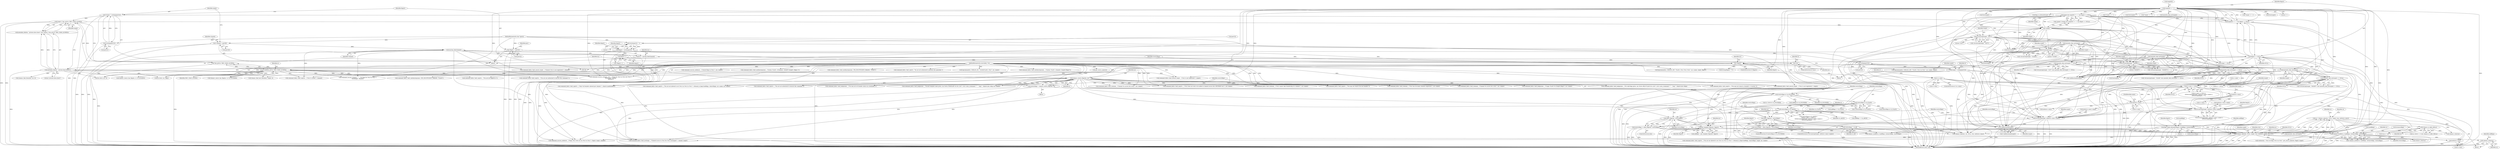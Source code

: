 digraph "0_atheme_c597156adc60a45b5f827793cd420945f47bc03b_1@API" {
"1001007" [label="(Call,chanacs_close(ca))"];
"1000974" [label="(Call,chanacs_modify(ca, &addflags, &removeflags, restrictflags))"];
"1000928" [label="(Call,ca = chanacs_open(mc, NULL, target, true, entity(si->smu)))"];
"1000930" [label="(Call,chanacs_open(mc, NULL, target, true, entity(si->smu)))"];
"1000588" [label="(Call,get_template_flags(mc, flagstr))"];
"1000527" [label="(Call,allow_flags(mc, restrictflags))"];
"1000468" [label="(Call,chanacs_source_flags(mc, si))"];
"1000171" [label="(Call,metadata_find(mc, \"private:close:closer\"))"];
"1000159" [label="(Call,!mc)"];
"1000154" [label="(Call,mc = mychan_find(channel))"];
"1000156" [label="(Call,mychan_find(channel))"];
"1000114" [label="(Call,*channel = parv[0])"];
"1000109" [label="(MethodParameterIn,char *parv[])"];
"1000177" [label="(Call,has_priv(si, PRIV_CHAN_AUSPEX))"];
"1000107" [label="(MethodParameterIn,sourceinfo_t *si)"];
"1000488" [label="(Call,restrictflags & CA_AKICK)"];
"1000482" [label="(Call,restrictflags & CA_FLAGS)"];
"1000472" [label="(Call,restrictflags & CA_FOUNDER)"];
"1000466" [label="(Call,restrictflags = chanacs_source_flags(mc, si))"];
"1000533" [label="(Call,allow_flags(mc, restrictflags))"];
"1000367" [label="(Call,!flagstr)"];
"1000127" [label="(Call,*flagstr = parv[2])"];
"1000332" [label="(Call,flagstr = strchr(parv[2], ' '))"];
"1000334" [label="(Call,strchr(parv[2], ' '))"];
"1000200" [label="(Call,flagstr == NULL)"];
"1000343" [label="(Call,flagstr++)"];
"1000309" [label="(Call,myentity_find_ext(target) == NULL)"];
"1000310" [label="(Call,myentity_find_ext(target))"];
"1000306" [label="(Call,strcasecmp(target, \"MODIFY\"))"];
"1000247" [label="(Call,strcasecmp(target, \"CLEAR\"))"];
"1000226" [label="(Call,strcasecmp(target, \"LIST\"))"];
"1000190" [label="(Call,!target)"];
"1000120" [label="(Call,*target = sstrdup(parv[1]))"];
"1000122" [label="(Call,sstrdup(parv[1]))"];
"1000174" [label="(Call,target || !has_priv(si, PRIV_CHAN_AUSPEX))"];
"1000176" [label="(Call,!has_priv(si, PRIV_CHAN_AUSPEX))"];
"1000192" [label="(Call,target && target[0] == '+' && flagstr == NULL)"];
"1000195" [label="(Call,target[0] == '+')"];
"1000194" [label="(Call,target[0] == '+' && flagstr == NULL)"];
"1000230" [label="(Call,myentity_find_ext(target))"];
"1000251" [label="(Call,myentity_find_ext(target))"];
"1000250" [label="(Call,myentity_find_ext(target) == NULL)"];
"1000229" [label="(Call,myentity_find_ext(target) == NULL)"];
"1000492" [label="(Call,si->smu == NULL)"];
"1000355" [label="(Call,!si->smu)"];
"1000647" [label="(Call,validhostmask(target))"];
"1000517" [label="(Call,irccasecmp(target, entity(si->smu)->name))"];
"1000498" [label="(Call,irccasecmp(target, entity(si->smu)->name))"];
"1000346" [label="(Call,target = strdup(parv[2]))"];
"1000348" [label="(Call,strdup(parv[2]))"];
"1000935" [label="(Call,entity(si->smu))"];
"1000520" [label="(Call,entity(si->smu))"];
"1000501" [label="(Call,entity(si->smu))"];
"1000946" [label="(Call,chanacs_is_table_full(ca))"];
"1000552" [label="(Call,flags_make_bitmasks(flagstr, &addflags, &removeflags))"];
"1000475" [label="(Call,restrictflags = ca_all)"];
"1000525" [label="(Call,restrictflags = allow_flags(mc, restrictflags))"];
"1000531" [label="(Call,restrictflags |= allow_flags(mc, restrictflags))"];
"1000292" [label="(Call,command_success_nodata(si, _(\"Cleared flags in \2%s\2.\"), mc->name))"];
"1000326" [label="(Call,command_fail(si, fault_needmoreparams, _(\"Syntax: FLAGS <#channel> MODIFY [target] <flags>\")))"];
"1000467" [label="(Identifier,restrictflags)"];
"1000943" [label="(Identifier,ca)"];
"1000128" [label="(Identifier,flagstr)"];
"1000349" [label="(Call,parv[2])"];
"1000646" [label="(Call,!validhostmask(target))"];
"1000930" [label="(Call,chanacs_open(mc, NULL, target, true, entity(si->smu)))"];
"1000311" [label="(Identifier,target)"];
"1000314" [label="(Call,free(target))"];
"1000232" [label="(Identifier,NULL)"];
"1000530" [label="(ControlStructure,else)"];
"1000487" [label="(Call,restrictflags & CA_AKICK ||\n\t\t\t\t\t\tsi->smu == NULL ||\n\t\t\t\t\t\tirccasecmp(target, entity(si->smu)->name) ||\n\t\t\t\t\t\tstrcmp(flagstr, \"-*\"))"];
"1000498" [label="(Call,irccasecmp(target, entity(si->smu)->name))"];
"1000505" [label="(FieldIdentifier,name)"];
"1000156" [label="(Call,mychan_find(channel))"];
"1000468" [label="(Call,chanacs_source_flags(mc, si))"];
"1000494" [label="(Identifier,si)"];
"1000747" [label="(Call,command_fail(si, fault_noprivs, _(\"Only %d founders allowed per channel.\"), chansvs.maxfounders))"];
"1000346" [label="(Call,target = strdup(parv[2]))"];
"1000664" [label="(Call,free(target))"];
"1000441" [label="(Call,command_success_string(si, str1, _(\"Flags for \2%s\2 in \2%s\2 are \2%s\2.\"),\n\t\t\t\t\t\ttarget, channel,\n\t\t\t\t\t\tstr1))"];
"1000211" [label="(Call,flags_to_bitmask(target, 0))"];
"1000178" [label="(Identifier,si)"];
"1000344" [label="(Identifier,flagstr)"];
"1000162" [label="(Call,command_fail(si, fault_nosuch_target, _(\"Channel \2%s\2 is not registered.\"), channel))"];
"1000304" [label="(Call,!strcasecmp(target, \"MODIFY\") && myentity_find_ext(target) == NULL)"];
"1000470" [label="(Identifier,si)"];
"1000228" [label="(Literal,\"LIST\")"];
"1000982" [label="(Call,command_fail(si, fault_noprivs, _(\"You are not allowed to set \2%s\2 on \2%s\2 in \2%s\2.\"), bitmask_to_flags2(addflags, removeflags), target, mc->name))"];
"1000116" [label="(Call,parv[0])"];
"1000195" [label="(Call,target[0] == '+')"];
"1000976" [label="(Call,&addflags)"];
"1000946" [label="(Call,chanacs_is_table_full(ca))"];
"1000154" [label="(Call,mc = mychan_find(channel))"];
"1000115" [label="(Identifier,channel)"];
"1000533" [label="(Call,allow_flags(mc, restrictflags))"];
"1000179" [label="(Identifier,PRIV_CHAN_AUSPEX)"];
"1000176" [label="(Call,!has_priv(si, PRIV_CHAN_AUSPEX))"];
"1000306" [label="(Call,strcasecmp(target, \"MODIFY\"))"];
"1000510" [label="(Call,command_fail(si, fault_noprivs, _(\"You are not authorized to execute this command.\")))"];
"1000170" [label="(Call,metadata_find(mc, \"private:close:closer\") && (target || !has_priv(si, PRIV_CHAN_AUSPEX)))"];
"1001012" [label="(Identifier,addflags)"];
"1000647" [label="(Call,validhostmask(target))"];
"1000114" [label="(Call,*channel = parv[0])"];
"1000313" [label="(Block,)"];
"1000234" [label="(Call,do_list(si, mc, 0))"];
"1000356" [label="(Call,si->smu)"];
"1000395" [label="(Call,chanacs_find_host_literal(mc, target, 0))"];
"1000484" [label="(Identifier,CA_FLAGS)"];
"1000379" [label="(Call,chanacs_source_has_flag(mc, si, CA_ACLVIEW))"];
"1000352" [label="(Block,)"];
"1000123" [label="(Call,parv[1])"];
"1000227" [label="(Identifier,target)"];
"1000685" [label="(Call,ca->level & CA_FOUNDER)"];
"1000922" [label="(Call,command_fail(si, fault_badparams, _(\"You may not set founder status on a hostmask.\")))"];
"1000321" [label="(Call,command_fail(si, fault_needmoreparams, STR_INSUFFICIENT_PARAMS, \"FLAGS\"))"];
"1000247" [label="(Call,strcasecmp(target, \"CLEAR\"))"];
"1000929" [label="(Identifier,ca)"];
"1000473" [label="(Identifier,restrictflags)"];
"1000334" [label="(Call,strchr(parv[2], ' '))"];
"1000335" [label="(Call,parv[2])"];
"1000177" [label="(Call,has_priv(si, PRIV_CHAN_AUSPEX))"];
"1000367" [label="(Call,!flagstr)"];
"1000143" [label="(Call,command_fail(si, fault_needmoreparams, STR_INSUFFICIENT_PARAMS, \"FLAGS\"))"];
"1000603" [label="(Call,*target == '-')"];
"1000252" [label="(Identifier,target)"];
"1000947" [label="(Identifier,ca)"];
"1000215" [label="(Call,do_list(si, mc, flags))"];
"1001036" [label="(Call,logcommand(si, CMDLOG_SET, \"FLAGS: \2%s\2 \2%s\2 \2%s\2\", mc->name, target, flagstr))"];
"1000483" [label="(Identifier,restrictflags)"];
"1000496" [label="(Identifier,NULL)"];
"1000940" [label="(Call,ca->level == 0 && chanacs_is_table_full(ca))"];
"1000248" [label="(Identifier,target)"];
"1000109" [label="(MethodParameterIn,char *parv[])"];
"1000171" [label="(Call,metadata_find(mc, \"private:close:closer\"))"];
"1000527" [label="(Call,allow_flags(mc, restrictflags))"];
"1000189" [label="(Call,!target || (target && target[0] == '+' && flagstr == NULL))"];
"1000251" [label="(Call,myentity_find_ext(target))"];
"1000340" [label="(Identifier,flagstr)"];
"1000120" [label="(Call,*target = sstrdup(parv[1]))"];
"1000520" [label="(Call,entity(si->smu))"];
"1000457" [label="(Call,logcommand(si, CMDLOG_GET, \"FLAGS: \2%s\2 on \2%s\2\", mc->name, target))"];
"1000309" [label="(Call,myentity_find_ext(target) == NULL)"];
"1000160" [label="(Identifier,mc)"];
"1000308" [label="(Literal,\"MODIFY\")"];
"1001008" [label="(Identifier,ca)"];
"1000492" [label="(Call,si->smu == NULL)"];
"1000200" [label="(Call,flagstr == NULL)"];
"1000488" [label="(Call,restrictflags & CA_AKICK)"];
"1000264" [label="(Call,command_fail(si, fault_noprivs, \"You are not authorized to perform this operation.\"))"];
"1000918" [label="(Call,addflags & CA_FOUNDER)"];
"1001052" [label="(Call,free(target))"];
"1000375" [label="(Identifier,mc)"];
"1000853" [label="(Call,command_fail(si, fault_toomany, _(\"Channel %s access list is full.\"), mc->name))"];
"1000245" [label="(Call,!strcasecmp(target, \"CLEAR\") && myentity_find_ext(target) == NULL)"];
"1000477" [label="(Identifier,ca_all)"];
"1000489" [label="(Identifier,restrictflags)"];
"1000588" [label="(Call,get_template_flags(mc, flagstr))"];
"1000933" [label="(Identifier,target)"];
"1000226" [label="(Call,strcasecmp(target, \"LIST\"))"];
"1000343" [label="(Call,flagstr++)"];
"1000192" [label="(Call,target && target[0] == '+' && flagstr == NULL)"];
"1000231" [label="(Identifier,target)"];
"1000994" [label="(Call,chanacs_close(ca))"];
"1000361" [label="(Identifier,si)"];
"1000607" [label="(Call,*target == '=')"];
"1000405" [label="(Call,myentity_find_ext(target))"];
"1000310" [label="(Call,myentity_find_ext(target))"];
"1000521" [label="(Call,si->smu)"];
"1000425" [label="(Call,chanacs_find_literal(mc, mt, 0))"];
"1000285" [label="(Call,logcommand(si, CMDLOG_DO, \"CLEAR:FLAGS: \2%s\2\", mc->name))"];
"1000648" [label="(Identifier,target)"];
"1000348" [label="(Call,strdup(parv[2]))"];
"1000482" [label="(Call,restrictflags & CA_FLAGS)"];
"1000497" [label="(Call,irccasecmp(target, entity(si->smu)->name) ||\n\t\t\t\t\t\tstrcmp(flagstr, \"-*\"))"];
"1000779" [label="(Call,command_fail(si, fault_toomany, _(\"\2%s\2 cannot take foundership of a channel.\"), mt->name))"];
"1000250" [label="(Call,myentity_find_ext(target) == NULL)"];
"1000973" [label="(Call,!chanacs_modify(ca, &addflags, &removeflags, restrictflags))"];
"1000721" [label="(Call,command_fail(si, fault_noprivs, _(\"You may not remove the last founder.\")))"];
"1000175" [label="(Identifier,target)"];
"1000224" [label="(Call,!strcasecmp(target, \"LIST\") && myentity_find_ext(target) == NULL)"];
"1000586" [label="(Call,addflags = get_template_flags(mc, flagstr))"];
"1000490" [label="(Identifier,CA_AKICK)"];
"1000491" [label="(Call,si->smu == NULL ||\n\t\t\t\t\t\tirccasecmp(target, entity(si->smu)->name) ||\n\t\t\t\t\t\tstrcmp(flagstr, \"-*\"))"];
"1000475" [label="(Call,restrictflags = ca_all)"];
"1000763" [label="(Call,command_fail(si, fault_toomany, _(\"\2%s\2 has too many channels registered.\"), mt->name))"];
"1000122" [label="(Call,sstrdup(parv[1]))"];
"1000936" [label="(Call,si->smu)"];
"1000813" [label="(Call,addflags != CA_AKICK)"];
"1001007" [label="(Call,chanacs_close(ca))"];
"1000366" [label="(ControlStructure,if (!flagstr))"];
"1000540" [label="(Identifier,flagstr)"];
"1000360" [label="(Call,command_fail(si, fault_noprivs, _(\"You are not logged in.\")))"];
"1000531" [label="(Call,restrictflags |= allow_flags(mc, restrictflags))"];
"1000517" [label="(Call,irccasecmp(target, entity(si->smu)->name))"];
"1000249" [label="(Literal,\"CLEAR\")"];
"1000155" [label="(Identifier,mc)"];
"1000157" [label="(Identifier,channel)"];
"1000553" [label="(Identifier,flagstr)"];
"1000934" [label="(Identifier,true)"];
"1000529" [label="(Identifier,restrictflags)"];
"1000110" [label="(Block,)"];
"1000949" [label="(Call,command_fail(si, fault_toomany, _(\"Channel %s access list is full.\"), mc->name))"];
"1000535" [label="(Identifier,restrictflags)"];
"1000305" [label="(Call,!strcasecmp(target, \"MODIFY\"))"];
"1000474" [label="(Identifier,CA_FOUNDER)"];
"1000190" [label="(Call,!target)"];
"1000148" [label="(Call,command_fail(si, fault_needmoreparams, _(\"Syntax: FLAGS <channel> [target] [flags]\")))"];
"1001045" [label="(Call,verbose(mc, \"\2%s\2 set flags \2%s\2 on \2%s\2\", get_source_name(si), flagstr, target))"];
"1000354" [label="(ControlStructure,if (!si->smu))"];
"1000795" [label="(Call,addflags |= CA_FLAGS)"];
"1000230" [label="(Call,myentity_find_ext(target))"];
"1000611" [label="(Call,command_fail(si, fault_badparams, _(\"Usage: FLAGS %s [target] [flags]\"), mc->name))"];
"1000975" [label="(Identifier,ca)"];
"1000554" [label="(Call,&addflags)"];
"1000107" [label="(MethodParameterIn,sourceinfo_t *si)"];
"1000567" [label="(Call,command_fail(si, fault_badparams, _(\"No valid flags given, use /%s%s HELP FLAGS for a list\"), ircd->uses_rcommand ? \"\" : \"msg \", chansvs.me->disp))"];
"1000931" [label="(Identifier,mc)"];
"1000127" [label="(Call,*flagstr = parv[2])"];
"1000699" [label="(Call,command_fail(si, fault_noprivs, _(\"You may not remove a founder's +f access.\")))"];
"1000532" [label="(Identifier,restrictflags)"];
"1000476" [label="(Identifier,restrictflags)"];
"1000679" [label="(Call,entity(si->smu))"];
"1001048" [label="(Call,get_source_name(si))"];
"1000347" [label="(Identifier,target)"];
"1000253" [label="(Identifier,NULL)"];
"1000338" [label="(Literal,' ')"];
"1000507" [label="(Identifier,flagstr)"];
"1000525" [label="(Call,restrictflags = allow_flags(mc, restrictflags))"];
"1000368" [label="(Identifier,flagstr)"];
"1000932" [label="(Identifier,NULL)"];
"1000408" [label="(Call,command_fail(si, fault_nosuch_target, _(\"\2%s\2 is not registered.\"), target))"];
"1000174" [label="(Call,target || !has_priv(si, PRIV_CHAN_AUSPEX))"];
"1001054" [label="(MethodReturn,static void)"];
"1000974" [label="(Call,chanacs_modify(ca, &addflags, &removeflags, restrictflags))"];
"1000516" [label="(ControlStructure,if (irccasecmp(target, entity(si->smu)->name)))"];
"1000657" [label="(Call,command_fail(si, fault_nosuch_target, _(\"\2%s\2 is not registered.\"), target))"];
"1000524" [label="(FieldIdentifier,name)"];
"1000259" [label="(Call,chanacs_source_has_flag(mc, si, CA_FOUNDER))"];
"1000158" [label="(ControlStructure,if (!mc))"];
"1000208" [label="(Call,target != NULL)"];
"1000886" [label="(Call,command_fail(si, fault_noprivs, _(\"You are not allowed to set \2%s\2 on \2%s\2 in \2%s\2.\"), bitmask_to_flags2(addflags, removeflags), mt->name, mc->name))"];
"1000916" [label="(Block,)"];
"1000121" [label="(Identifier,target)"];
"1000384" [label="(Call,command_fail(si, fault_noprivs, _(\"You are not authorized to execute this command.\")))"];
"1000342" [label="(Call,*flagstr++)"];
"1000519" [label="(Call,entity(si->smu)->name)"];
"1000481" [label="(Call,!(restrictflags & CA_FLAGS))"];
"1000674" [label="(Call,chanacs_open(mc, mt, NULL, true, entity(si->smu)))"];
"1000307" [label="(Identifier,target)"];
"1000691" [label="(Call,removeflags & CA_FLAGS)"];
"1000196" [label="(Call,target[0])"];
"1000355" [label="(Call,!si->smu)"];
"1000960" [label="(Call,req.ca = ca)"];
"1000526" [label="(Identifier,restrictflags)"];
"1000500" [label="(Call,entity(si->smu)->name)"];
"1000246" [label="(Call,!strcasecmp(target, \"CLEAR\"))"];
"1000191" [label="(Identifier,target)"];
"1000552" [label="(Call,flags_make_bitmasks(flagstr, &addflags, &removeflags))"];
"1000194" [label="(Call,target[0] == '+' && flagstr == NULL)"];
"1000332" [label="(Call,flagstr = strchr(parv[2], ' '))"];
"1000225" [label="(Call,!strcasecmp(target, \"LIST\"))"];
"1000518" [label="(Identifier,target)"];
"1000499" [label="(Identifier,target)"];
"1000502" [label="(Call,si->smu)"];
"1000140" [label="(Identifier,parc)"];
"1000466" [label="(Call,restrictflags = chanacs_source_flags(mc, si))"];
"1000471" [label="(ControlStructure,if (restrictflags & CA_FOUNDER))"];
"1001029" [label="(Call,command_success_nodata(si, _(\"Flags \2%s\2 were set on \2%s\2 in \2%s\2.\"), flagstr, target, channel))"];
"1000589" [label="(Identifier,mc)"];
"1000312" [label="(Identifier,NULL)"];
"1000391" [label="(Call,validhostmask(target))"];
"1000935" [label="(Call,entity(si->smu))"];
"1000501" [label="(Call,entity(si->smu))"];
"1000561" [label="(Identifier,addflags)"];
"1000129" [label="(Call,parv[2])"];
"1000229" [label="(Call,myentity_find_ext(target) == NULL)"];
"1000472" [label="(Call,restrictflags & CA_FOUNDER)"];
"1000556" [label="(Call,&removeflags)"];
"1000159" [label="(Call,!mc)"];
"1000878" [label="(Call,chanacs_modify(ca, &addflags, &removeflags, restrictflags))"];
"1000506" [label="(Call,strcmp(flagstr, \"-*\"))"];
"1000255" [label="(Call,free(target))"];
"1000163" [label="(Identifier,si)"];
"1000202" [label="(Identifier,NULL)"];
"1001016" [label="(Call,command_fail(si, fault_nochange, _(\"Channel access to \2%s\2 for \2%s\2 unchanged.\"), channel, target))"];
"1000551" [label="(Block,)"];
"1000493" [label="(Call,si->smu)"];
"1000620" [label="(Call,command_fail(si, fault_badparams, _(\"Invalid template name given, use /%s%s TEMPLATE %s for a list\"), ircd->uses_rcommand ? \"\" : \"msg \", chansvs.me->disp, mc->name))"];
"1000957" [label="(Call,chanacs_close(ca))"];
"1000528" [label="(Identifier,mc)"];
"1000450" [label="(Call,command_success_string(si, \"\", _(\"No flags for \2%s\2 in \2%s\2.\"),\n\t\t\t\t\t\ttarget, channel))"];
"1000201" [label="(Identifier,flagstr)"];
"1000430" [label="(Call,ca != NULL)"];
"1000238" [label="(Call,free(target))"];
"1000928" [label="(Call,ca = chanacs_open(mc, NULL, target, true, entity(si->smu)))"];
"1000598" [label="(Call,*target == '+')"];
"1000654" [label="(Call,myentity_find_ext(target))"];
"1000978" [label="(Call,&removeflags)"];
"1000469" [label="(Identifier,mc)"];
"1000832" [label="(Call,command_fail(si, fault_noprivs, _(\"\2%s\2 does not wish to be added to channel access lists (NEVEROP set).\"), mt->name))"];
"1000173" [label="(Literal,\"private:close:closer\")"];
"1000333" [label="(Identifier,flagstr)"];
"1000357" [label="(Identifier,si)"];
"1000415" [label="(Call,free(target))"];
"1000172" [label="(Identifier,mc)"];
"1000199" [label="(Literal,'+')"];
"1000534" [label="(Identifier,mc)"];
"1000980" [label="(Identifier,restrictflags)"];
"1000193" [label="(Identifier,target)"];
"1000590" [label="(Identifier,flagstr)"];
"1000181" [label="(Call,command_fail(si, fault_noprivs, _(\"\2%s\2 is closed.\"), channel))"];
"1001007" -> "1000916"  [label="AST: "];
"1001007" -> "1001008"  [label="CFG: "];
"1001008" -> "1001007"  [label="AST: "];
"1001012" -> "1001007"  [label="CFG: "];
"1001007" -> "1001054"  [label="DDG: "];
"1001007" -> "1001054"  [label="DDG: "];
"1000974" -> "1001007"  [label="DDG: "];
"1000974" -> "1000973"  [label="AST: "];
"1000974" -> "1000980"  [label="CFG: "];
"1000975" -> "1000974"  [label="AST: "];
"1000976" -> "1000974"  [label="AST: "];
"1000978" -> "1000974"  [label="AST: "];
"1000980" -> "1000974"  [label="AST: "];
"1000973" -> "1000974"  [label="CFG: "];
"1000974" -> "1001054"  [label="DDG: "];
"1000974" -> "1001054"  [label="DDG: "];
"1000974" -> "1001054"  [label="DDG: "];
"1000974" -> "1000973"  [label="DDG: "];
"1000974" -> "1000973"  [label="DDG: "];
"1000974" -> "1000973"  [label="DDG: "];
"1000974" -> "1000973"  [label="DDG: "];
"1000928" -> "1000974"  [label="DDG: "];
"1000946" -> "1000974"  [label="DDG: "];
"1000552" -> "1000974"  [label="DDG: "];
"1000552" -> "1000974"  [label="DDG: "];
"1000475" -> "1000974"  [label="DDG: "];
"1000525" -> "1000974"  [label="DDG: "];
"1000531" -> "1000974"  [label="DDG: "];
"1000974" -> "1000994"  [label="DDG: "];
"1000928" -> "1000916"  [label="AST: "];
"1000928" -> "1000930"  [label="CFG: "];
"1000929" -> "1000928"  [label="AST: "];
"1000930" -> "1000928"  [label="AST: "];
"1000943" -> "1000928"  [label="CFG: "];
"1000928" -> "1001054"  [label="DDG: "];
"1000930" -> "1000928"  [label="DDG: "];
"1000930" -> "1000928"  [label="DDG: "];
"1000930" -> "1000928"  [label="DDG: "];
"1000930" -> "1000928"  [label="DDG: "];
"1000930" -> "1000928"  [label="DDG: "];
"1000928" -> "1000946"  [label="DDG: "];
"1000928" -> "1000957"  [label="DDG: "];
"1000928" -> "1000960"  [label="DDG: "];
"1000930" -> "1000935"  [label="CFG: "];
"1000931" -> "1000930"  [label="AST: "];
"1000932" -> "1000930"  [label="AST: "];
"1000933" -> "1000930"  [label="AST: "];
"1000934" -> "1000930"  [label="AST: "];
"1000935" -> "1000930"  [label="AST: "];
"1000930" -> "1001054"  [label="DDG: "];
"1000930" -> "1001054"  [label="DDG: "];
"1000930" -> "1001054"  [label="DDG: "];
"1000930" -> "1001054"  [label="DDG: "];
"1000930" -> "1001054"  [label="DDG: "];
"1000588" -> "1000930"  [label="DDG: "];
"1000527" -> "1000930"  [label="DDG: "];
"1000468" -> "1000930"  [label="DDG: "];
"1000533" -> "1000930"  [label="DDG: "];
"1000309" -> "1000930"  [label="DDG: "];
"1000229" -> "1000930"  [label="DDG: "];
"1000200" -> "1000930"  [label="DDG: "];
"1000250" -> "1000930"  [label="DDG: "];
"1000492" -> "1000930"  [label="DDG: "];
"1000647" -> "1000930"  [label="DDG: "];
"1000195" -> "1000930"  [label="DDG: "];
"1000935" -> "1000930"  [label="DDG: "];
"1000930" -> "1000982"  [label="DDG: "];
"1000930" -> "1001016"  [label="DDG: "];
"1000930" -> "1001029"  [label="DDG: "];
"1000930" -> "1001045"  [label="DDG: "];
"1000588" -> "1000586"  [label="AST: "];
"1000588" -> "1000590"  [label="CFG: "];
"1000589" -> "1000588"  [label="AST: "];
"1000590" -> "1000588"  [label="AST: "];
"1000586" -> "1000588"  [label="CFG: "];
"1000588" -> "1001054"  [label="DDG: "];
"1000588" -> "1001054"  [label="DDG: "];
"1000588" -> "1000586"  [label="DDG: "];
"1000588" -> "1000586"  [label="DDG: "];
"1000527" -> "1000588"  [label="DDG: "];
"1000468" -> "1000588"  [label="DDG: "];
"1000533" -> "1000588"  [label="DDG: "];
"1000367" -> "1000588"  [label="DDG: "];
"1000588" -> "1000674"  [label="DDG: "];
"1000527" -> "1000525"  [label="AST: "];
"1000527" -> "1000529"  [label="CFG: "];
"1000528" -> "1000527"  [label="AST: "];
"1000529" -> "1000527"  [label="AST: "];
"1000525" -> "1000527"  [label="CFG: "];
"1000527" -> "1001054"  [label="DDG: "];
"1000527" -> "1000525"  [label="DDG: "];
"1000527" -> "1000525"  [label="DDG: "];
"1000468" -> "1000527"  [label="DDG: "];
"1000488" -> "1000527"  [label="DDG: "];
"1000482" -> "1000527"  [label="DDG: "];
"1000527" -> "1000674"  [label="DDG: "];
"1000468" -> "1000466"  [label="AST: "];
"1000468" -> "1000470"  [label="CFG: "];
"1000469" -> "1000468"  [label="AST: "];
"1000470" -> "1000468"  [label="AST: "];
"1000466" -> "1000468"  [label="CFG: "];
"1000468" -> "1001054"  [label="DDG: "];
"1000468" -> "1000466"  [label="DDG: "];
"1000468" -> "1000466"  [label="DDG: "];
"1000171" -> "1000468"  [label="DDG: "];
"1000177" -> "1000468"  [label="DDG: "];
"1000107" -> "1000468"  [label="DDG: "];
"1000468" -> "1000510"  [label="DDG: "];
"1000468" -> "1000533"  [label="DDG: "];
"1000468" -> "1000567"  [label="DDG: "];
"1000468" -> "1000611"  [label="DDG: "];
"1000468" -> "1000620"  [label="DDG: "];
"1000468" -> "1000657"  [label="DDG: "];
"1000468" -> "1000674"  [label="DDG: "];
"1000468" -> "1000699"  [label="DDG: "];
"1000468" -> "1000721"  [label="DDG: "];
"1000468" -> "1000747"  [label="DDG: "];
"1000468" -> "1000763"  [label="DDG: "];
"1000468" -> "1000779"  [label="DDG: "];
"1000468" -> "1000832"  [label="DDG: "];
"1000468" -> "1000853"  [label="DDG: "];
"1000468" -> "1000886"  [label="DDG: "];
"1000468" -> "1000922"  [label="DDG: "];
"1000468" -> "1000949"  [label="DDG: "];
"1000468" -> "1000982"  [label="DDG: "];
"1000468" -> "1001016"  [label="DDG: "];
"1000468" -> "1001029"  [label="DDG: "];
"1000171" -> "1000170"  [label="AST: "];
"1000171" -> "1000173"  [label="CFG: "];
"1000172" -> "1000171"  [label="AST: "];
"1000173" -> "1000171"  [label="AST: "];
"1000175" -> "1000171"  [label="CFG: "];
"1000170" -> "1000171"  [label="CFG: "];
"1000171" -> "1001054"  [label="DDG: "];
"1000171" -> "1000170"  [label="DDG: "];
"1000171" -> "1000170"  [label="DDG: "];
"1000159" -> "1000171"  [label="DDG: "];
"1000171" -> "1000215"  [label="DDG: "];
"1000171" -> "1000234"  [label="DDG: "];
"1000171" -> "1000259"  [label="DDG: "];
"1000171" -> "1000379"  [label="DDG: "];
"1000171" -> "1000395"  [label="DDG: "];
"1000171" -> "1000425"  [label="DDG: "];
"1000159" -> "1000158"  [label="AST: "];
"1000159" -> "1000160"  [label="CFG: "];
"1000160" -> "1000159"  [label="AST: "];
"1000163" -> "1000159"  [label="CFG: "];
"1000172" -> "1000159"  [label="CFG: "];
"1000159" -> "1001054"  [label="DDG: "];
"1000159" -> "1001054"  [label="DDG: "];
"1000154" -> "1000159"  [label="DDG: "];
"1000154" -> "1000110"  [label="AST: "];
"1000154" -> "1000156"  [label="CFG: "];
"1000155" -> "1000154"  [label="AST: "];
"1000156" -> "1000154"  [label="AST: "];
"1000160" -> "1000154"  [label="CFG: "];
"1000154" -> "1001054"  [label="DDG: "];
"1000156" -> "1000154"  [label="DDG: "];
"1000156" -> "1000157"  [label="CFG: "];
"1000157" -> "1000156"  [label="AST: "];
"1000156" -> "1001054"  [label="DDG: "];
"1000114" -> "1000156"  [label="DDG: "];
"1000156" -> "1000162"  [label="DDG: "];
"1000156" -> "1000181"  [label="DDG: "];
"1000156" -> "1000441"  [label="DDG: "];
"1000156" -> "1000450"  [label="DDG: "];
"1000156" -> "1001016"  [label="DDG: "];
"1000156" -> "1001029"  [label="DDG: "];
"1000114" -> "1000110"  [label="AST: "];
"1000114" -> "1000116"  [label="CFG: "];
"1000115" -> "1000114"  [label="AST: "];
"1000116" -> "1000114"  [label="AST: "];
"1000121" -> "1000114"  [label="CFG: "];
"1000114" -> "1001054"  [label="DDG: "];
"1000114" -> "1001054"  [label="DDG: "];
"1000109" -> "1000114"  [label="DDG: "];
"1000109" -> "1000106"  [label="AST: "];
"1000109" -> "1001054"  [label="DDG: "];
"1000109" -> "1000122"  [label="DDG: "];
"1000109" -> "1000127"  [label="DDG: "];
"1000109" -> "1000334"  [label="DDG: "];
"1000109" -> "1000348"  [label="DDG: "];
"1000177" -> "1000176"  [label="AST: "];
"1000177" -> "1000179"  [label="CFG: "];
"1000178" -> "1000177"  [label="AST: "];
"1000179" -> "1000177"  [label="AST: "];
"1000176" -> "1000177"  [label="CFG: "];
"1000177" -> "1001054"  [label="DDG: "];
"1000177" -> "1000176"  [label="DDG: "];
"1000177" -> "1000176"  [label="DDG: "];
"1000107" -> "1000177"  [label="DDG: "];
"1000177" -> "1000181"  [label="DDG: "];
"1000177" -> "1000215"  [label="DDG: "];
"1000177" -> "1000234"  [label="DDG: "];
"1000177" -> "1000259"  [label="DDG: "];
"1000177" -> "1000321"  [label="DDG: "];
"1000177" -> "1000360"  [label="DDG: "];
"1000177" -> "1000379"  [label="DDG: "];
"1000177" -> "1000384"  [label="DDG: "];
"1000177" -> "1000408"  [label="DDG: "];
"1000177" -> "1000441"  [label="DDG: "];
"1000177" -> "1000450"  [label="DDG: "];
"1000107" -> "1000106"  [label="AST: "];
"1000107" -> "1001054"  [label="DDG: "];
"1000107" -> "1000143"  [label="DDG: "];
"1000107" -> "1000148"  [label="DDG: "];
"1000107" -> "1000162"  [label="DDG: "];
"1000107" -> "1000181"  [label="DDG: "];
"1000107" -> "1000215"  [label="DDG: "];
"1000107" -> "1000234"  [label="DDG: "];
"1000107" -> "1000259"  [label="DDG: "];
"1000107" -> "1000264"  [label="DDG: "];
"1000107" -> "1000285"  [label="DDG: "];
"1000107" -> "1000292"  [label="DDG: "];
"1000107" -> "1000321"  [label="DDG: "];
"1000107" -> "1000326"  [label="DDG: "];
"1000107" -> "1000360"  [label="DDG: "];
"1000107" -> "1000379"  [label="DDG: "];
"1000107" -> "1000384"  [label="DDG: "];
"1000107" -> "1000408"  [label="DDG: "];
"1000107" -> "1000441"  [label="DDG: "];
"1000107" -> "1000450"  [label="DDG: "];
"1000107" -> "1000457"  [label="DDG: "];
"1000107" -> "1000510"  [label="DDG: "];
"1000107" -> "1000567"  [label="DDG: "];
"1000107" -> "1000611"  [label="DDG: "];
"1000107" -> "1000620"  [label="DDG: "];
"1000107" -> "1000657"  [label="DDG: "];
"1000107" -> "1000699"  [label="DDG: "];
"1000107" -> "1000721"  [label="DDG: "];
"1000107" -> "1000747"  [label="DDG: "];
"1000107" -> "1000763"  [label="DDG: "];
"1000107" -> "1000779"  [label="DDG: "];
"1000107" -> "1000832"  [label="DDG: "];
"1000107" -> "1000853"  [label="DDG: "];
"1000107" -> "1000886"  [label="DDG: "];
"1000107" -> "1000922"  [label="DDG: "];
"1000107" -> "1000949"  [label="DDG: "];
"1000107" -> "1000982"  [label="DDG: "];
"1000107" -> "1001016"  [label="DDG: "];
"1000107" -> "1001029"  [label="DDG: "];
"1000107" -> "1001036"  [label="DDG: "];
"1000107" -> "1001048"  [label="DDG: "];
"1000488" -> "1000487"  [label="AST: "];
"1000488" -> "1000490"  [label="CFG: "];
"1000489" -> "1000488"  [label="AST: "];
"1000490" -> "1000488"  [label="AST: "];
"1000494" -> "1000488"  [label="CFG: "];
"1000487" -> "1000488"  [label="CFG: "];
"1000488" -> "1001054"  [label="DDG: "];
"1000488" -> "1001054"  [label="DDG: "];
"1000488" -> "1000487"  [label="DDG: "];
"1000488" -> "1000487"  [label="DDG: "];
"1000482" -> "1000488"  [label="DDG: "];
"1000488" -> "1000533"  [label="DDG: "];
"1000488" -> "1000813"  [label="DDG: "];
"1000482" -> "1000481"  [label="AST: "];
"1000482" -> "1000484"  [label="CFG: "];
"1000483" -> "1000482"  [label="AST: "];
"1000484" -> "1000482"  [label="AST: "];
"1000481" -> "1000482"  [label="CFG: "];
"1000482" -> "1001054"  [label="DDG: "];
"1000482" -> "1000481"  [label="DDG: "];
"1000482" -> "1000481"  [label="DDG: "];
"1000472" -> "1000482"  [label="DDG: "];
"1000482" -> "1000533"  [label="DDG: "];
"1000482" -> "1000691"  [label="DDG: "];
"1000482" -> "1000795"  [label="DDG: "];
"1000472" -> "1000471"  [label="AST: "];
"1000472" -> "1000474"  [label="CFG: "];
"1000473" -> "1000472"  [label="AST: "];
"1000474" -> "1000472"  [label="AST: "];
"1000476" -> "1000472"  [label="CFG: "];
"1000483" -> "1000472"  [label="CFG: "];
"1000472" -> "1001054"  [label="DDG: "];
"1000472" -> "1001054"  [label="DDG: "];
"1000466" -> "1000472"  [label="DDG: "];
"1000472" -> "1000685"  [label="DDG: "];
"1000472" -> "1000918"  [label="DDG: "];
"1000466" -> "1000352"  [label="AST: "];
"1000467" -> "1000466"  [label="AST: "];
"1000473" -> "1000466"  [label="CFG: "];
"1000466" -> "1001054"  [label="DDG: "];
"1000533" -> "1000531"  [label="AST: "];
"1000533" -> "1000535"  [label="CFG: "];
"1000534" -> "1000533"  [label="AST: "];
"1000535" -> "1000533"  [label="AST: "];
"1000531" -> "1000533"  [label="CFG: "];
"1000533" -> "1001054"  [label="DDG: "];
"1000533" -> "1000531"  [label="DDG: "];
"1000533" -> "1000531"  [label="DDG: "];
"1000533" -> "1000674"  [label="DDG: "];
"1000367" -> "1000366"  [label="AST: "];
"1000367" -> "1000368"  [label="CFG: "];
"1000368" -> "1000367"  [label="AST: "];
"1000375" -> "1000367"  [label="CFG: "];
"1000467" -> "1000367"  [label="CFG: "];
"1000367" -> "1001054"  [label="DDG: "];
"1000367" -> "1001054"  [label="DDG: "];
"1000127" -> "1000367"  [label="DDG: "];
"1000332" -> "1000367"  [label="DDG: "];
"1000200" -> "1000367"  [label="DDG: "];
"1000343" -> "1000367"  [label="DDG: "];
"1000367" -> "1000497"  [label="DDG: "];
"1000367" -> "1000506"  [label="DDG: "];
"1000367" -> "1000552"  [label="DDG: "];
"1000127" -> "1000110"  [label="AST: "];
"1000127" -> "1000129"  [label="CFG: "];
"1000128" -> "1000127"  [label="AST: "];
"1000129" -> "1000127"  [label="AST: "];
"1000140" -> "1000127"  [label="CFG: "];
"1000127" -> "1001054"  [label="DDG: "];
"1000127" -> "1001054"  [label="DDG: "];
"1000127" -> "1000200"  [label="DDG: "];
"1000332" -> "1000313"  [label="AST: "];
"1000332" -> "1000334"  [label="CFG: "];
"1000333" -> "1000332"  [label="AST: "];
"1000334" -> "1000332"  [label="AST: "];
"1000340" -> "1000332"  [label="CFG: "];
"1000332" -> "1001054"  [label="DDG: "];
"1000332" -> "1001054"  [label="DDG: "];
"1000334" -> "1000332"  [label="DDG: "];
"1000334" -> "1000332"  [label="DDG: "];
"1000332" -> "1000343"  [label="DDG: "];
"1000334" -> "1000338"  [label="CFG: "];
"1000335" -> "1000334"  [label="AST: "];
"1000338" -> "1000334"  [label="AST: "];
"1000334" -> "1000348"  [label="DDG: "];
"1000200" -> "1000194"  [label="AST: "];
"1000200" -> "1000202"  [label="CFG: "];
"1000201" -> "1000200"  [label="AST: "];
"1000202" -> "1000200"  [label="AST: "];
"1000194" -> "1000200"  [label="CFG: "];
"1000200" -> "1001054"  [label="DDG: "];
"1000200" -> "1001054"  [label="DDG: "];
"1000200" -> "1000194"  [label="DDG: "];
"1000200" -> "1000194"  [label="DDG: "];
"1000200" -> "1000208"  [label="DDG: "];
"1000200" -> "1000229"  [label="DDG: "];
"1000200" -> "1000250"  [label="DDG: "];
"1000200" -> "1000309"  [label="DDG: "];
"1000200" -> "1000430"  [label="DDG: "];
"1000200" -> "1000492"  [label="DDG: "];
"1000200" -> "1000674"  [label="DDG: "];
"1000343" -> "1000342"  [label="AST: "];
"1000343" -> "1000344"  [label="CFG: "];
"1000344" -> "1000343"  [label="AST: "];
"1000342" -> "1000343"  [label="CFG: "];
"1000343" -> "1001054"  [label="DDG: "];
"1000309" -> "1000304"  [label="AST: "];
"1000309" -> "1000312"  [label="CFG: "];
"1000310" -> "1000309"  [label="AST: "];
"1000312" -> "1000309"  [label="AST: "];
"1000304" -> "1000309"  [label="CFG: "];
"1000309" -> "1001054"  [label="DDG: "];
"1000309" -> "1001054"  [label="DDG: "];
"1000309" -> "1000304"  [label="DDG: "];
"1000309" -> "1000304"  [label="DDG: "];
"1000310" -> "1000309"  [label="DDG: "];
"1000250" -> "1000309"  [label="DDG: "];
"1000229" -> "1000309"  [label="DDG: "];
"1000309" -> "1000430"  [label="DDG: "];
"1000309" -> "1000492"  [label="DDG: "];
"1000309" -> "1000674"  [label="DDG: "];
"1000310" -> "1000311"  [label="CFG: "];
"1000311" -> "1000310"  [label="AST: "];
"1000312" -> "1000310"  [label="CFG: "];
"1000310" -> "1001054"  [label="DDG: "];
"1000306" -> "1000310"  [label="DDG: "];
"1000195" -> "1000310"  [label="DDG: "];
"1000310" -> "1000314"  [label="DDG: "];
"1000310" -> "1000391"  [label="DDG: "];
"1000310" -> "1000498"  [label="DDG: "];
"1000310" -> "1000517"  [label="DDG: "];
"1000310" -> "1000647"  [label="DDG: "];
"1000306" -> "1000305"  [label="AST: "];
"1000306" -> "1000308"  [label="CFG: "];
"1000307" -> "1000306"  [label="AST: "];
"1000308" -> "1000306"  [label="AST: "];
"1000305" -> "1000306"  [label="CFG: "];
"1000306" -> "1001054"  [label="DDG: "];
"1000306" -> "1000305"  [label="DDG: "];
"1000306" -> "1000305"  [label="DDG: "];
"1000247" -> "1000306"  [label="DDG: "];
"1000226" -> "1000306"  [label="DDG: "];
"1000251" -> "1000306"  [label="DDG: "];
"1000190" -> "1000306"  [label="DDG: "];
"1000230" -> "1000306"  [label="DDG: "];
"1000192" -> "1000306"  [label="DDG: "];
"1000195" -> "1000306"  [label="DDG: "];
"1000306" -> "1000314"  [label="DDG: "];
"1000306" -> "1000391"  [label="DDG: "];
"1000306" -> "1000498"  [label="DDG: "];
"1000306" -> "1000517"  [label="DDG: "];
"1000306" -> "1000647"  [label="DDG: "];
"1000247" -> "1000246"  [label="AST: "];
"1000247" -> "1000249"  [label="CFG: "];
"1000248" -> "1000247"  [label="AST: "];
"1000249" -> "1000247"  [label="AST: "];
"1000246" -> "1000247"  [label="CFG: "];
"1000247" -> "1001054"  [label="DDG: "];
"1000247" -> "1000246"  [label="DDG: "];
"1000247" -> "1000246"  [label="DDG: "];
"1000226" -> "1000247"  [label="DDG: "];
"1000190" -> "1000247"  [label="DDG: "];
"1000230" -> "1000247"  [label="DDG: "];
"1000192" -> "1000247"  [label="DDG: "];
"1000195" -> "1000247"  [label="DDG: "];
"1000247" -> "1000251"  [label="DDG: "];
"1000247" -> "1000255"  [label="DDG: "];
"1000247" -> "1000314"  [label="DDG: "];
"1000247" -> "1000391"  [label="DDG: "];
"1000247" -> "1000498"  [label="DDG: "];
"1000247" -> "1000517"  [label="DDG: "];
"1000247" -> "1000647"  [label="DDG: "];
"1000226" -> "1000225"  [label="AST: "];
"1000226" -> "1000228"  [label="CFG: "];
"1000227" -> "1000226"  [label="AST: "];
"1000228" -> "1000226"  [label="AST: "];
"1000225" -> "1000226"  [label="CFG: "];
"1000226" -> "1001054"  [label="DDG: "];
"1000226" -> "1000225"  [label="DDG: "];
"1000226" -> "1000225"  [label="DDG: "];
"1000190" -> "1000226"  [label="DDG: "];
"1000192" -> "1000226"  [label="DDG: "];
"1000195" -> "1000226"  [label="DDG: "];
"1000226" -> "1000230"  [label="DDG: "];
"1000226" -> "1000238"  [label="DDG: "];
"1000226" -> "1000255"  [label="DDG: "];
"1000226" -> "1000314"  [label="DDG: "];
"1000226" -> "1000391"  [label="DDG: "];
"1000226" -> "1000498"  [label="DDG: "];
"1000226" -> "1000517"  [label="DDG: "];
"1000226" -> "1000647"  [label="DDG: "];
"1000190" -> "1000189"  [label="AST: "];
"1000190" -> "1000191"  [label="CFG: "];
"1000191" -> "1000190"  [label="AST: "];
"1000193" -> "1000190"  [label="CFG: "];
"1000189" -> "1000190"  [label="CFG: "];
"1000190" -> "1001054"  [label="DDG: "];
"1000190" -> "1000189"  [label="DDG: "];
"1000120" -> "1000190"  [label="DDG: "];
"1000174" -> "1000190"  [label="DDG: "];
"1000190" -> "1000192"  [label="DDG: "];
"1000190" -> "1000195"  [label="DDG: "];
"1000190" -> "1000208"  [label="DDG: "];
"1000190" -> "1000238"  [label="DDG: "];
"1000190" -> "1000255"  [label="DDG: "];
"1000190" -> "1000314"  [label="DDG: "];
"1000190" -> "1000391"  [label="DDG: "];
"1000190" -> "1000498"  [label="DDG: "];
"1000190" -> "1000517"  [label="DDG: "];
"1000190" -> "1000647"  [label="DDG: "];
"1000120" -> "1000110"  [label="AST: "];
"1000120" -> "1000122"  [label="CFG: "];
"1000121" -> "1000120"  [label="AST: "];
"1000122" -> "1000120"  [label="AST: "];
"1000128" -> "1000120"  [label="CFG: "];
"1000120" -> "1001054"  [label="DDG: "];
"1000120" -> "1001054"  [label="DDG: "];
"1000122" -> "1000120"  [label="DDG: "];
"1000120" -> "1000174"  [label="DDG: "];
"1000122" -> "1000123"  [label="CFG: "];
"1000123" -> "1000122"  [label="AST: "];
"1000122" -> "1001054"  [label="DDG: "];
"1000174" -> "1000170"  [label="AST: "];
"1000174" -> "1000175"  [label="CFG: "];
"1000174" -> "1000176"  [label="CFG: "];
"1000175" -> "1000174"  [label="AST: "];
"1000176" -> "1000174"  [label="AST: "];
"1000170" -> "1000174"  [label="CFG: "];
"1000174" -> "1001054"  [label="DDG: "];
"1000174" -> "1001054"  [label="DDG: "];
"1000174" -> "1000170"  [label="DDG: "];
"1000174" -> "1000170"  [label="DDG: "];
"1000176" -> "1000174"  [label="DDG: "];
"1000176" -> "1001054"  [label="DDG: "];
"1000192" -> "1000189"  [label="AST: "];
"1000192" -> "1000193"  [label="CFG: "];
"1000192" -> "1000194"  [label="CFG: "];
"1000193" -> "1000192"  [label="AST: "];
"1000194" -> "1000192"  [label="AST: "];
"1000189" -> "1000192"  [label="CFG: "];
"1000192" -> "1001054"  [label="DDG: "];
"1000192" -> "1001054"  [label="DDG: "];
"1000192" -> "1000189"  [label="DDG: "];
"1000192" -> "1000189"  [label="DDG: "];
"1000195" -> "1000192"  [label="DDG: "];
"1000194" -> "1000192"  [label="DDG: "];
"1000194" -> "1000192"  [label="DDG: "];
"1000192" -> "1000208"  [label="DDG: "];
"1000192" -> "1000238"  [label="DDG: "];
"1000192" -> "1000255"  [label="DDG: "];
"1000192" -> "1000314"  [label="DDG: "];
"1000192" -> "1000391"  [label="DDG: "];
"1000192" -> "1000498"  [label="DDG: "];
"1000192" -> "1000517"  [label="DDG: "];
"1000192" -> "1000647"  [label="DDG: "];
"1000195" -> "1000194"  [label="AST: "];
"1000195" -> "1000199"  [label="CFG: "];
"1000196" -> "1000195"  [label="AST: "];
"1000199" -> "1000195"  [label="AST: "];
"1000201" -> "1000195"  [label="CFG: "];
"1000194" -> "1000195"  [label="CFG: "];
"1000195" -> "1001054"  [label="DDG: "];
"1000195" -> "1000194"  [label="DDG: "];
"1000195" -> "1000194"  [label="DDG: "];
"1000195" -> "1000208"  [label="DDG: "];
"1000195" -> "1000211"  [label="DDG: "];
"1000195" -> "1000230"  [label="DDG: "];
"1000195" -> "1000238"  [label="DDG: "];
"1000195" -> "1000251"  [label="DDG: "];
"1000195" -> "1000255"  [label="DDG: "];
"1000195" -> "1000314"  [label="DDG: "];
"1000195" -> "1000391"  [label="DDG: "];
"1000195" -> "1000395"  [label="DDG: "];
"1000195" -> "1000405"  [label="DDG: "];
"1000195" -> "1000408"  [label="DDG: "];
"1000195" -> "1000415"  [label="DDG: "];
"1000195" -> "1000441"  [label="DDG: "];
"1000195" -> "1000450"  [label="DDG: "];
"1000195" -> "1000457"  [label="DDG: "];
"1000195" -> "1000498"  [label="DDG: "];
"1000195" -> "1000517"  [label="DDG: "];
"1000195" -> "1000598"  [label="DDG: "];
"1000195" -> "1000603"  [label="DDG: "];
"1000195" -> "1000607"  [label="DDG: "];
"1000195" -> "1000647"  [label="DDG: "];
"1000195" -> "1000654"  [label="DDG: "];
"1000195" -> "1000657"  [label="DDG: "];
"1000195" -> "1000664"  [label="DDG: "];
"1000195" -> "1000982"  [label="DDG: "];
"1000195" -> "1001016"  [label="DDG: "];
"1000195" -> "1001029"  [label="DDG: "];
"1000195" -> "1001036"  [label="DDG: "];
"1000195" -> "1001045"  [label="DDG: "];
"1000195" -> "1001052"  [label="DDG: "];
"1000194" -> "1001054"  [label="DDG: "];
"1000194" -> "1001054"  [label="DDG: "];
"1000230" -> "1000229"  [label="AST: "];
"1000230" -> "1000231"  [label="CFG: "];
"1000231" -> "1000230"  [label="AST: "];
"1000232" -> "1000230"  [label="CFG: "];
"1000230" -> "1001054"  [label="DDG: "];
"1000230" -> "1000229"  [label="DDG: "];
"1000230" -> "1000238"  [label="DDG: "];
"1000230" -> "1000255"  [label="DDG: "];
"1000230" -> "1000314"  [label="DDG: "];
"1000230" -> "1000391"  [label="DDG: "];
"1000230" -> "1000498"  [label="DDG: "];
"1000230" -> "1000517"  [label="DDG: "];
"1000230" -> "1000647"  [label="DDG: "];
"1000251" -> "1000250"  [label="AST: "];
"1000251" -> "1000252"  [label="CFG: "];
"1000252" -> "1000251"  [label="AST: "];
"1000253" -> "1000251"  [label="CFG: "];
"1000251" -> "1001054"  [label="DDG: "];
"1000251" -> "1000250"  [label="DDG: "];
"1000251" -> "1000255"  [label="DDG: "];
"1000251" -> "1000314"  [label="DDG: "];
"1000251" -> "1000391"  [label="DDG: "];
"1000251" -> "1000498"  [label="DDG: "];
"1000251" -> "1000517"  [label="DDG: "];
"1000251" -> "1000647"  [label="DDG: "];
"1000250" -> "1000245"  [label="AST: "];
"1000250" -> "1000253"  [label="CFG: "];
"1000253" -> "1000250"  [label="AST: "];
"1000245" -> "1000250"  [label="CFG: "];
"1000250" -> "1001054"  [label="DDG: "];
"1000250" -> "1001054"  [label="DDG: "];
"1000250" -> "1000245"  [label="DDG: "];
"1000250" -> "1000245"  [label="DDG: "];
"1000229" -> "1000250"  [label="DDG: "];
"1000250" -> "1000430"  [label="DDG: "];
"1000250" -> "1000492"  [label="DDG: "];
"1000250" -> "1000674"  [label="DDG: "];
"1000229" -> "1000224"  [label="AST: "];
"1000229" -> "1000232"  [label="CFG: "];
"1000232" -> "1000229"  [label="AST: "];
"1000224" -> "1000229"  [label="CFG: "];
"1000229" -> "1001054"  [label="DDG: "];
"1000229" -> "1001054"  [label="DDG: "];
"1000229" -> "1000224"  [label="DDG: "];
"1000229" -> "1000224"  [label="DDG: "];
"1000229" -> "1000430"  [label="DDG: "];
"1000229" -> "1000492"  [label="DDG: "];
"1000229" -> "1000674"  [label="DDG: "];
"1000492" -> "1000491"  [label="AST: "];
"1000492" -> "1000496"  [label="CFG: "];
"1000493" -> "1000492"  [label="AST: "];
"1000496" -> "1000492"  [label="AST: "];
"1000499" -> "1000492"  [label="CFG: "];
"1000491" -> "1000492"  [label="CFG: "];
"1000492" -> "1001054"  [label="DDG: "];
"1000492" -> "1001054"  [label="DDG: "];
"1000492" -> "1000491"  [label="DDG: "];
"1000492" -> "1000491"  [label="DDG: "];
"1000355" -> "1000492"  [label="DDG: "];
"1000492" -> "1000501"  [label="DDG: "];
"1000492" -> "1000520"  [label="DDG: "];
"1000492" -> "1000674"  [label="DDG: "];
"1000355" -> "1000354"  [label="AST: "];
"1000355" -> "1000356"  [label="CFG: "];
"1000356" -> "1000355"  [label="AST: "];
"1000361" -> "1000355"  [label="CFG: "];
"1000368" -> "1000355"  [label="CFG: "];
"1000355" -> "1001054"  [label="DDG: "];
"1000355" -> "1001054"  [label="DDG: "];
"1000355" -> "1000520"  [label="DDG: "];
"1000355" -> "1000679"  [label="DDG: "];
"1000355" -> "1000935"  [label="DDG: "];
"1000647" -> "1000646"  [label="AST: "];
"1000647" -> "1000648"  [label="CFG: "];
"1000648" -> "1000647"  [label="AST: "];
"1000646" -> "1000647"  [label="CFG: "];
"1000647" -> "1001054"  [label="DDG: "];
"1000647" -> "1000646"  [label="DDG: "];
"1000517" -> "1000647"  [label="DDG: "];
"1000346" -> "1000647"  [label="DDG: "];
"1000647" -> "1000654"  [label="DDG: "];
"1000517" -> "1000516"  [label="AST: "];
"1000517" -> "1000519"  [label="CFG: "];
"1000518" -> "1000517"  [label="AST: "];
"1000519" -> "1000517"  [label="AST: "];
"1000526" -> "1000517"  [label="CFG: "];
"1000532" -> "1000517"  [label="CFG: "];
"1000517" -> "1001054"  [label="DDG: "];
"1000517" -> "1001054"  [label="DDG: "];
"1000517" -> "1001054"  [label="DDG: "];
"1000498" -> "1000517"  [label="DDG: "];
"1000498" -> "1000517"  [label="DDG: "];
"1000346" -> "1000517"  [label="DDG: "];
"1000498" -> "1000497"  [label="AST: "];
"1000498" -> "1000500"  [label="CFG: "];
"1000499" -> "1000498"  [label="AST: "];
"1000500" -> "1000498"  [label="AST: "];
"1000507" -> "1000498"  [label="CFG: "];
"1000497" -> "1000498"  [label="CFG: "];
"1000498" -> "1001054"  [label="DDG: "];
"1000498" -> "1001054"  [label="DDG: "];
"1000498" -> "1000497"  [label="DDG: "];
"1000498" -> "1000497"  [label="DDG: "];
"1000346" -> "1000498"  [label="DDG: "];
"1000346" -> "1000313"  [label="AST: "];
"1000346" -> "1000348"  [label="CFG: "];
"1000347" -> "1000346"  [label="AST: "];
"1000348" -> "1000346"  [label="AST: "];
"1000357" -> "1000346"  [label="CFG: "];
"1000346" -> "1001054"  [label="DDG: "];
"1000346" -> "1001054"  [label="DDG: "];
"1000348" -> "1000346"  [label="DDG: "];
"1000346" -> "1000391"  [label="DDG: "];
"1000348" -> "1000349"  [label="CFG: "];
"1000349" -> "1000348"  [label="AST: "];
"1000348" -> "1001054"  [label="DDG: "];
"1000935" -> "1000936"  [label="CFG: "];
"1000936" -> "1000935"  [label="AST: "];
"1000935" -> "1001054"  [label="DDG: "];
"1000520" -> "1000935"  [label="DDG: "];
"1000520" -> "1000519"  [label="AST: "];
"1000520" -> "1000521"  [label="CFG: "];
"1000521" -> "1000520"  [label="AST: "];
"1000524" -> "1000520"  [label="CFG: "];
"1000520" -> "1001054"  [label="DDG: "];
"1000501" -> "1000520"  [label="DDG: "];
"1000520" -> "1000679"  [label="DDG: "];
"1000501" -> "1000500"  [label="AST: "];
"1000501" -> "1000502"  [label="CFG: "];
"1000502" -> "1000501"  [label="AST: "];
"1000505" -> "1000501"  [label="CFG: "];
"1000501" -> "1001054"  [label="DDG: "];
"1000946" -> "1000940"  [label="AST: "];
"1000946" -> "1000947"  [label="CFG: "];
"1000947" -> "1000946"  [label="AST: "];
"1000940" -> "1000946"  [label="CFG: "];
"1000946" -> "1000940"  [label="DDG: "];
"1000946" -> "1000957"  [label="DDG: "];
"1000946" -> "1000960"  [label="DDG: "];
"1000552" -> "1000551"  [label="AST: "];
"1000552" -> "1000556"  [label="CFG: "];
"1000553" -> "1000552"  [label="AST: "];
"1000554" -> "1000552"  [label="AST: "];
"1000556" -> "1000552"  [label="AST: "];
"1000561" -> "1000552"  [label="CFG: "];
"1000552" -> "1001054"  [label="DDG: "];
"1000552" -> "1001054"  [label="DDG: "];
"1000552" -> "1001054"  [label="DDG: "];
"1000552" -> "1001054"  [label="DDG: "];
"1000552" -> "1000878"  [label="DDG: "];
"1000552" -> "1000878"  [label="DDG: "];
"1000475" -> "1000471"  [label="AST: "];
"1000475" -> "1000477"  [label="CFG: "];
"1000476" -> "1000475"  [label="AST: "];
"1000477" -> "1000475"  [label="AST: "];
"1000540" -> "1000475"  [label="CFG: "];
"1000475" -> "1001054"  [label="DDG: "];
"1000475" -> "1001054"  [label="DDG: "];
"1000475" -> "1000878"  [label="DDG: "];
"1000525" -> "1000516"  [label="AST: "];
"1000526" -> "1000525"  [label="AST: "];
"1000540" -> "1000525"  [label="CFG: "];
"1000525" -> "1001054"  [label="DDG: "];
"1000525" -> "1001054"  [label="DDG: "];
"1000525" -> "1000878"  [label="DDG: "];
"1000531" -> "1000530"  [label="AST: "];
"1000532" -> "1000531"  [label="AST: "];
"1000540" -> "1000531"  [label="CFG: "];
"1000531" -> "1001054"  [label="DDG: "];
"1000531" -> "1001054"  [label="DDG: "];
"1000531" -> "1001054"  [label="DDG: "];
"1000531" -> "1000878"  [label="DDG: "];
}
